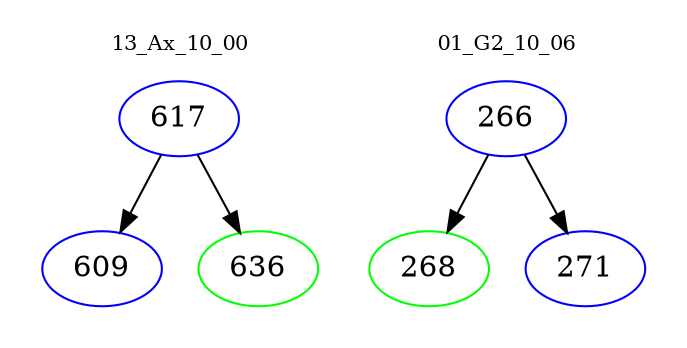 digraph{
subgraph cluster_0 {
color = white
label = "13_Ax_10_00";
fontsize=10;
T0_617 [label="617", color="blue"]
T0_617 -> T0_609 [color="black"]
T0_609 [label="609", color="blue"]
T0_617 -> T0_636 [color="black"]
T0_636 [label="636", color="green"]
}
subgraph cluster_1 {
color = white
label = "01_G2_10_06";
fontsize=10;
T1_266 [label="266", color="blue"]
T1_266 -> T1_268 [color="black"]
T1_268 [label="268", color="green"]
T1_266 -> T1_271 [color="black"]
T1_271 [label="271", color="blue"]
}
}
